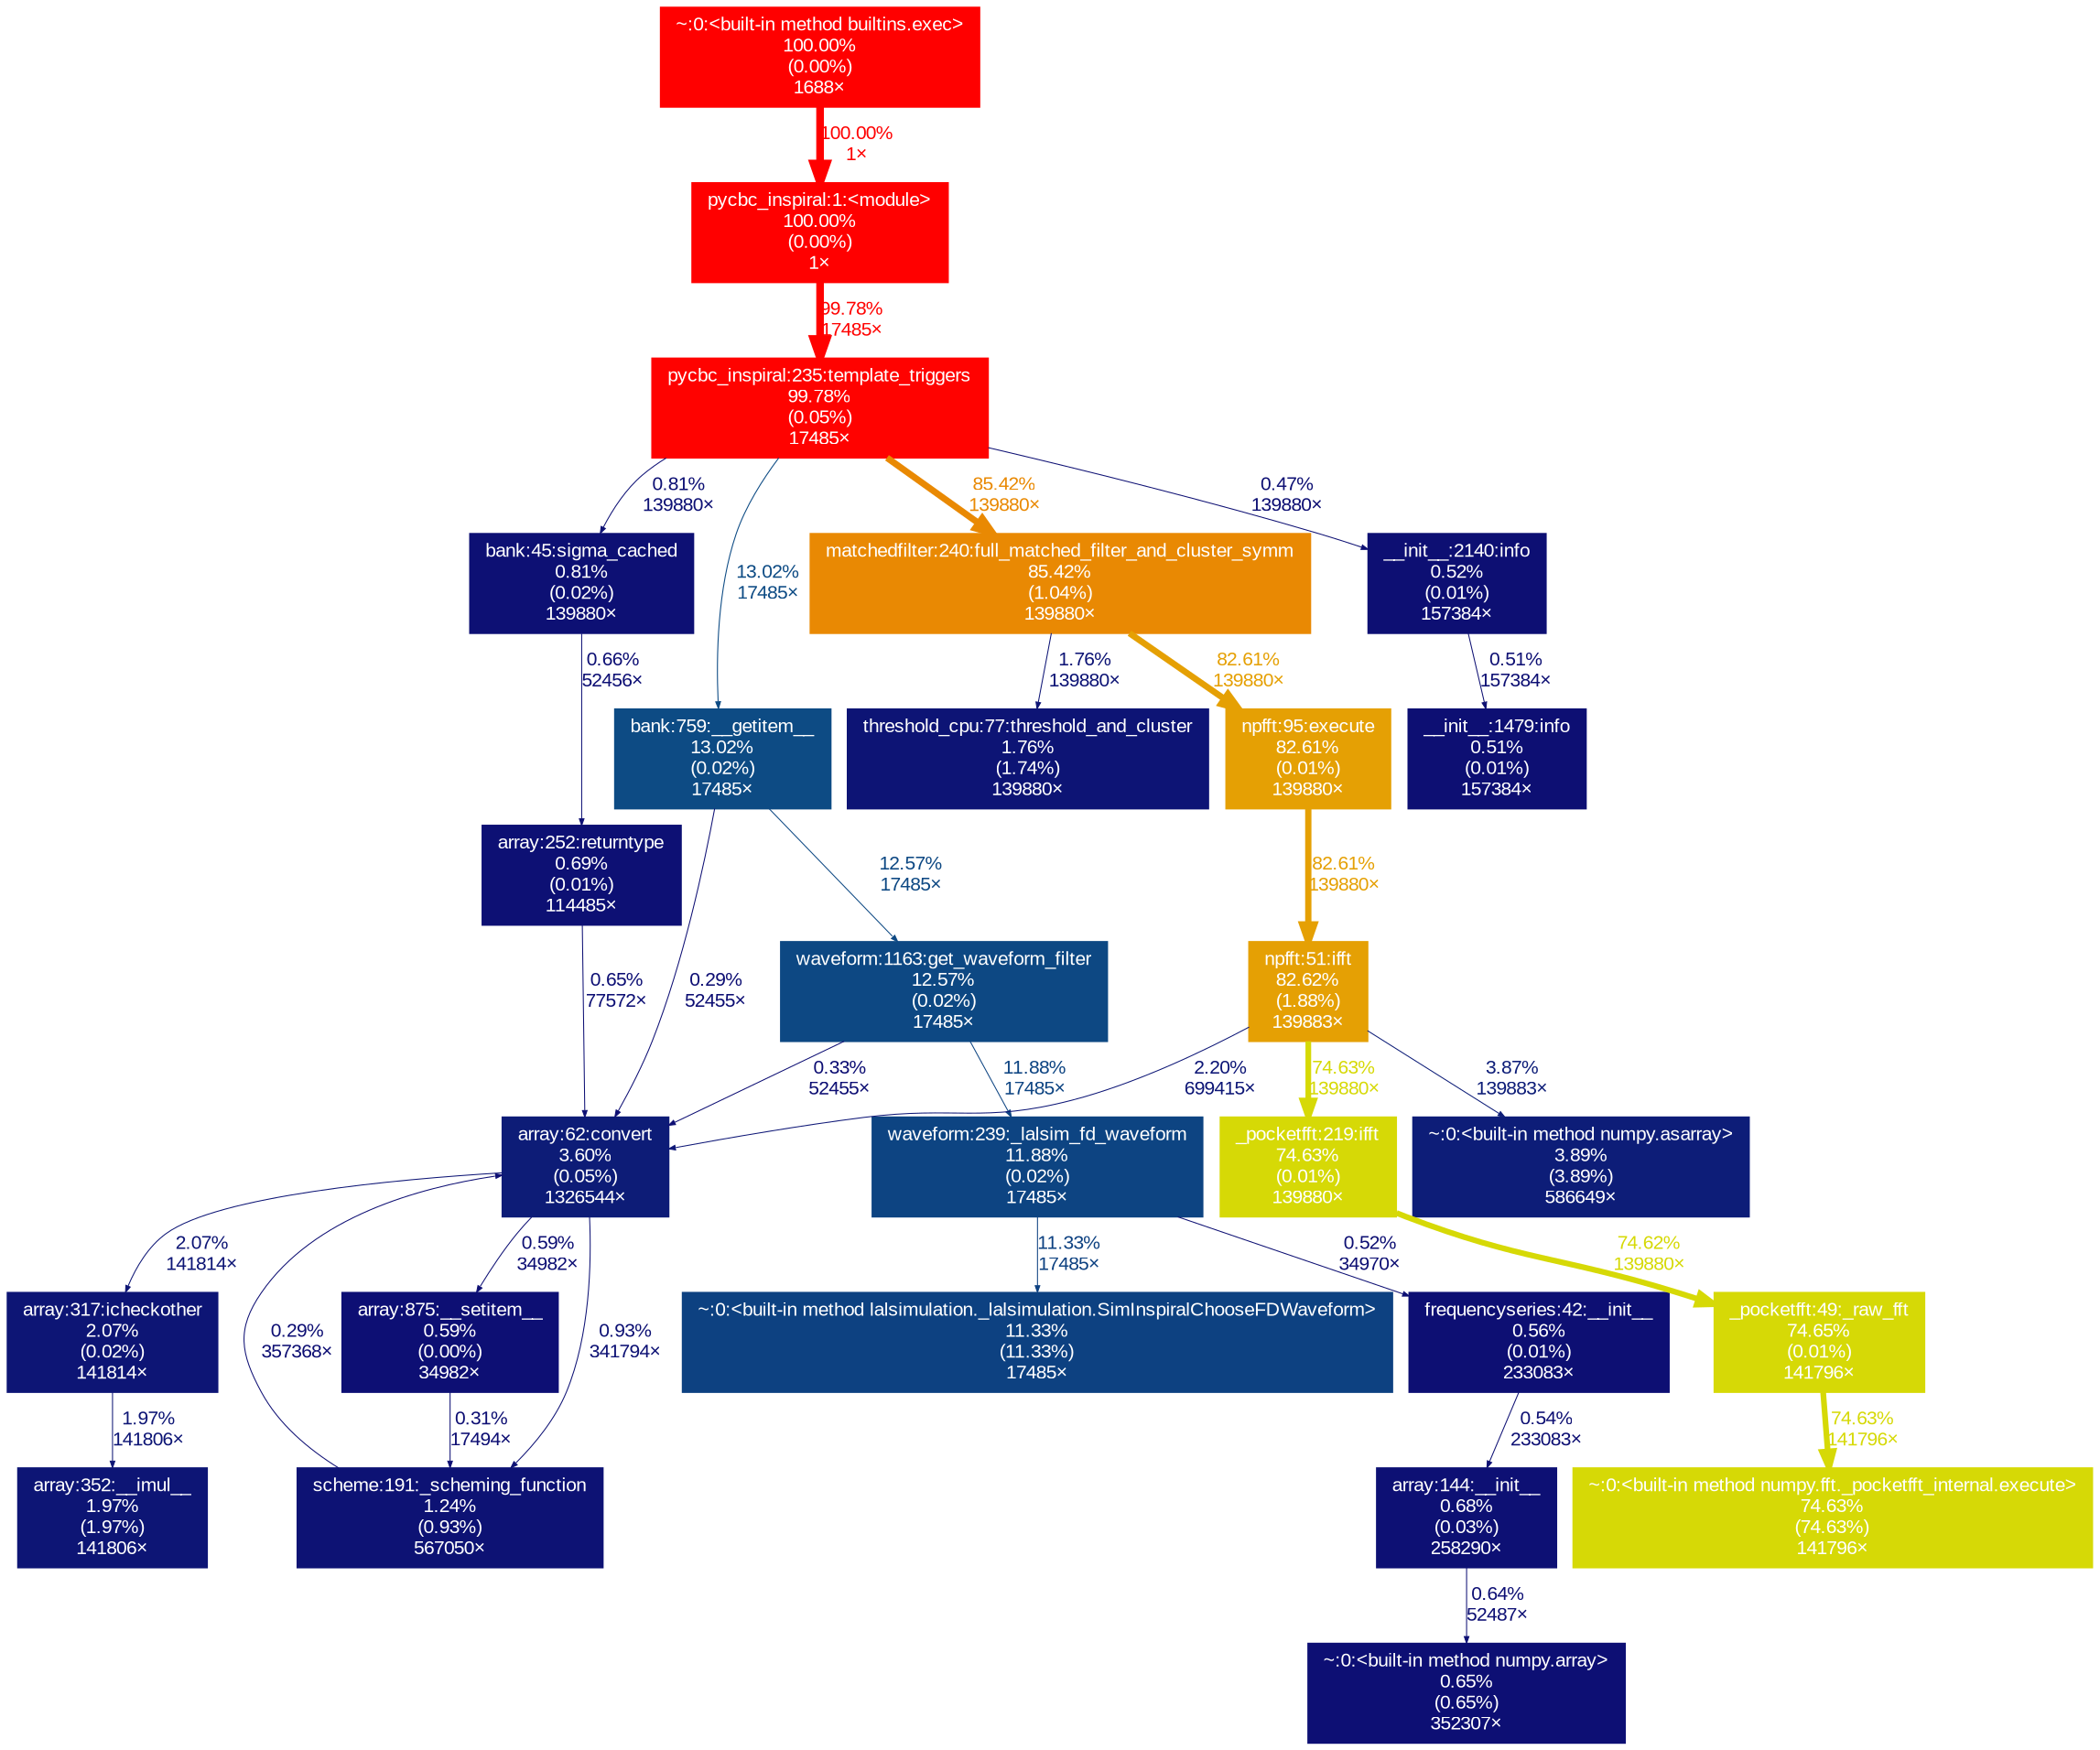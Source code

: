 digraph {
	graph [fontname=Arial, nodesep=0.125, ranksep=0.25];
	node [fontcolor=white, fontname=Arial, height=0, shape=box, style=filled, width=0];
	edge [fontname=Arial];
	372 [color="#ff0000", fontcolor="#ffffff", fontsize="10.00", label="pycbc_inspiral:1:<module>\n100.00%\n(0.00%)\n1×", tooltip="/work/pi_ccapano_umassd_edu/nperla_umassd_edu/envs/pycbc/bin/pycbc_inspiral"];
	372 -> 2563 [arrowsize="1.00", color="#ff0200", fontcolor="#ff0200", fontsize="10.00", label="99.78%\n17485×", labeldistance="3.99", penwidth="3.99"];
	1461 [color="#0d0f74", fontcolor="#ffffff", fontsize="10.00", label="~:0:<built-in method numpy.array>\n0.65%\n(0.65%)\n352307×", tooltip="~"];
	1471 [color="#ff0000", fontcolor="#ffffff", fontsize="10.00", label="~:0:<built-in method builtins.exec>\n100.00%\n(0.00%)\n1688×", tooltip="~"];
	1471 -> 372 [arrowsize="1.00", color="#ff0000", fontcolor="#ff0000", fontsize="10.00", label="100.00%\n1×", labeldistance="4.00", penwidth="4.00"];
	1893 [color="#0d1274", fontcolor="#ffffff", fontsize="10.00", label="scheme:191:_scheming_function\n1.24%\n(0.93%)\n567050×", tooltip="/work/pi_ccapano_umassd_edu/nperla_umassd_edu/envs/pycbc/lib/python3.11/site-packages/pycbc/scheme.py"];
	1893 -> 3613 [arrowsize="0.35", color="#0d0e73", fontcolor="#0d0e73", fontsize="10.00", label="0.29%\n357368×", labeldistance="0.50", penwidth="0.50"];
	2155 [color="#0d1074", fontcolor="#ffffff", fontsize="10.00", label="array:144:__init__\n0.68%\n(0.03%)\n258290×", tooltip="/work/pi_ccapano_umassd_edu/nperla_umassd_edu/envs/pycbc/lib/python3.11/site-packages/pycbc/types/array.py"];
	2155 -> 1461 [arrowsize="0.35", color="#0d0f74", fontcolor="#0d0f74", fontsize="10.00", label="0.64%\n52487×", labeldistance="0.50", penwidth="0.50"];
	2180 [color="#0d1074", fontcolor="#ffffff", fontsize="10.00", label="bank:45:sigma_cached\n0.81%\n(0.02%)\n139880×", tooltip="/work/pi_ccapano_umassd_edu/nperla_umassd_edu/envs/pycbc/lib/python3.11/site-packages/pycbc/waveform/bank.py"];
	2180 -> 7517 [arrowsize="0.35", color="#0d0f74", fontcolor="#0d0f74", fontsize="10.00", label="0.66%\n52456×", labeldistance="0.50", penwidth="0.50"];
	2181 [color="#0d4b84", fontcolor="#ffffff", fontsize="10.00", label="bank:759:__getitem__\n13.02%\n(0.02%)\n17485×", tooltip="/work/pi_ccapano_umassd_edu/nperla_umassd_edu/envs/pycbc/lib/python3.11/site-packages/pycbc/waveform/bank.py"];
	2181 -> 2605 [arrowsize="0.35", color="#0d4883", fontcolor="#0d4883", fontsize="10.00", label="12.57%\n17485×", labeldistance="0.50", penwidth="0.50"];
	2181 -> 3613 [arrowsize="0.35", color="#0d0e73", fontcolor="#0d0e73", fontsize="10.00", label="0.29%\n52455×", labeldistance="0.50", penwidth="0.50"];
	2258 [color="#0d0f74", fontcolor="#ffffff", fontsize="10.00", label="array:875:__setitem__\n0.59%\n(0.00%)\n34982×", tooltip="/work/pi_ccapano_umassd_edu/nperla_umassd_edu/envs/pycbc/lib/python3.11/site-packages/pycbc/types/array.py"];
	2258 -> 1893 [arrowsize="0.35", color="#0d0e73", fontcolor="#0d0e73", fontsize="10.00", label="0.31%\n17494×", labeldistance="0.50", penwidth="0.50"];
	2259 [color="#0d1575", fontcolor="#ffffff", fontsize="10.00", label="array:317:icheckother\n2.07%\n(0.02%)\n141814×", tooltip="/work/pi_ccapano_umassd_edu/nperla_umassd_edu/envs/pycbc/lib/python3.11/site-packages/pycbc/types/array.py"];
	2259 -> 7548 [arrowsize="0.35", color="#0d1575", fontcolor="#0d1575", fontsize="10.00", label="1.97%\n141806×", labeldistance="0.50", penwidth="0.50"];
	2271 [color="#0d0f73", fontcolor="#ffffff", fontsize="10.00", label="frequencyseries:42:__init__\n0.56%\n(0.01%)\n233083×", tooltip="/work/pi_ccapano_umassd_edu/nperla_umassd_edu/envs/pycbc/lib/python3.11/site-packages/pycbc/types/frequencyseries.py"];
	2271 -> 2155 [arrowsize="0.35", color="#0d0f73", fontcolor="#0d0f73", fontsize="10.00", label="0.54%\n233083×", labeldistance="0.50", penwidth="0.50"];
	2563 [color="#ff0200", fontcolor="#ffffff", fontsize="10.00", label="pycbc_inspiral:235:template_triggers\n99.78%\n(0.05%)\n17485×", tooltip="/work/pi_ccapano_umassd_edu/nperla_umassd_edu/envs/pycbc/bin/pycbc_inspiral"];
	2563 -> 2180 [arrowsize="0.35", color="#0d1074", fontcolor="#0d1074", fontsize="10.00", label="0.81%\n139880×", labeldistance="0.50", penwidth="0.50"];
	2563 -> 2181 [arrowsize="0.36", color="#0d4b84", fontcolor="#0d4b84", fontsize="10.00", label="13.02%\n17485×", labeldistance="0.52", penwidth="0.52"];
	2563 -> 2582 [arrowsize="0.92", color="#e98903", fontcolor="#e98903", fontsize="10.00", label="85.42%\n139880×", labeldistance="3.42", penwidth="3.42"];
	2563 -> 2679 [arrowsize="0.35", color="#0d0f73", fontcolor="#0d0f73", fontsize="10.00", label="0.47%\n139880×", labeldistance="0.50", penwidth="0.50"];
	2573 [color="#d6d906", fontcolor="#ffffff", fontsize="10.00", label="_pocketfft:49:_raw_fft\n74.65%\n(0.01%)\n141796×", tooltip="/work/pi_ccapano_umassd_edu/nperla_umassd_edu/envs/pycbc/lib/python3.11/site-packages/numpy/fft/_pocketfft.py"];
	2573 -> 7735 [arrowsize="0.86", color="#d6d906", fontcolor="#d6d906", fontsize="10.00", label="74.63%\n141796×", labeldistance="2.99", penwidth="2.99"];
	2582 [color="#e98903", fontcolor="#ffffff", fontsize="10.00", label="matchedfilter:240:full_matched_filter_and_cluster_symm\n85.42%\n(1.04%)\n139880×", tooltip="/work/pi_ccapano_umassd_edu/nperla_umassd_edu/envs/pycbc/lib/python3.11/site-packages/pycbc/filter/matchedfilter.py"];
	2582 -> 3673 [arrowsize="0.91", color="#e5a004", fontcolor="#e5a004", fontsize="10.00", label="82.61%\n139880×", labeldistance="3.30", penwidth="3.30"];
	2582 -> 4015 [arrowsize="0.35", color="#0d1475", fontcolor="#0d1475", fontsize="10.00", label="1.76%\n139880×", labeldistance="0.50", penwidth="0.50"];
	2583 [color="#e5a004", fontcolor="#ffffff", fontsize="10.00", label="npfft:51:ifft\n82.62%\n(1.88%)\n139883×", tooltip="/work/pi_ccapano_umassd_edu/nperla_umassd_edu/envs/pycbc/lib/python3.11/site-packages/pycbc/fft/npfft.py"];
	2583 -> 3587 [arrowsize="0.86", color="#d6d906", fontcolor="#d6d906", fontsize="10.00", label="74.63%\n139880×", labeldistance="2.99", penwidth="2.99"];
	2583 -> 3613 [arrowsize="0.35", color="#0d1676", fontcolor="#0d1676", fontsize="10.00", label="2.20%\n699415×", labeldistance="0.50", penwidth="0.50"];
	2583 -> 8132 [arrowsize="0.35", color="#0d1d78", fontcolor="#0d1d78", fontsize="10.00", label="3.87%\n139883×", labeldistance="0.50", penwidth="0.50"];
	2605 [color="#0d4883", fontcolor="#ffffff", fontsize="10.00", label="waveform:1163:get_waveform_filter\n12.57%\n(0.02%)\n17485×", tooltip="/work/pi_ccapano_umassd_edu/nperla_umassd_edu/envs/pycbc/lib/python3.11/site-packages/pycbc/waveform/waveform.py"];
	2605 -> 3613 [arrowsize="0.35", color="#0d0e73", fontcolor="#0d0e73", fontsize="10.00", label="0.33%\n52455×", labeldistance="0.50", penwidth="0.50"];
	2605 -> 3634 [arrowsize="0.35", color="#0d4482", fontcolor="#0d4482", fontsize="10.00", label="11.88%\n17485×", labeldistance="0.50", penwidth="0.50"];
	2679 [color="#0d0f73", fontcolor="#ffffff", fontsize="10.00", label="__init__:2140:info\n0.52%\n(0.01%)\n157384×", tooltip="/work/pi_ccapano_umassd_edu/nperla_umassd_edu/envs/pycbc/lib/python3.11/logging/__init__.py"];
	2679 -> 3518 [arrowsize="0.35", color="#0d0f73", fontcolor="#0d0f73", fontsize="10.00", label="0.51%\n157384×", labeldistance="0.50", penwidth="0.50"];
	3518 [color="#0d0f73", fontcolor="#ffffff", fontsize="10.00", label="__init__:1479:info\n0.51%\n(0.01%)\n157384×", tooltip="/work/pi_ccapano_umassd_edu/nperla_umassd_edu/envs/pycbc/lib/python3.11/logging/__init__.py"];
	3587 [color="#d6d906", fontcolor="#ffffff", fontsize="10.00", label="_pocketfft:219:ifft\n74.63%\n(0.01%)\n139880×", tooltip="/work/pi_ccapano_umassd_edu/nperla_umassd_edu/envs/pycbc/lib/python3.11/site-packages/numpy/fft/_pocketfft.py"];
	3587 -> 2573 [arrowsize="0.86", color="#d6d906", fontcolor="#d6d906", fontsize="10.00", label="74.62%\n139880×", labeldistance="2.98", penwidth="2.98"];
	3613 [color="#0d1c77", fontcolor="#ffffff", fontsize="10.00", label="array:62:convert\n3.60%\n(0.05%)\n1326544×", tooltip="/work/pi_ccapano_umassd_edu/nperla_umassd_edu/envs/pycbc/lib/python3.11/site-packages/pycbc/types/array.py"];
	3613 -> 1893 [arrowsize="0.35", color="#0d1174", fontcolor="#0d1174", fontsize="10.00", label="0.93%\n341794×", labeldistance="0.50", penwidth="0.50"];
	3613 -> 2258 [arrowsize="0.35", color="#0d0f74", fontcolor="#0d0f74", fontsize="10.00", label="0.59%\n34982×", labeldistance="0.50", penwidth="0.50"];
	3613 -> 2259 [arrowsize="0.35", color="#0d1575", fontcolor="#0d1575", fontsize="10.00", label="2.07%\n141814×", labeldistance="0.50", penwidth="0.50"];
	3634 [color="#0d4482", fontcolor="#ffffff", fontsize="10.00", label="waveform:239:_lalsim_fd_waveform\n11.88%\n(0.02%)\n17485×", tooltip="/work/pi_ccapano_umassd_edu/nperla_umassd_edu/envs/pycbc/lib/python3.11/site-packages/pycbc/waveform/waveform.py"];
	3634 -> 2271 [arrowsize="0.35", color="#0d0f73", fontcolor="#0d0f73", fontsize="10.00", label="0.52%\n34970×", labeldistance="0.50", penwidth="0.50"];
	3634 -> 5208 [arrowsize="0.35", color="#0d4181", fontcolor="#0d4181", fontsize="10.00", label="11.33%\n17485×", labeldistance="0.50", penwidth="0.50"];
	3673 [color="#e5a004", fontcolor="#ffffff", fontsize="10.00", label="npfft:95:execute\n82.61%\n(0.01%)\n139880×", tooltip="/work/pi_ccapano_umassd_edu/nperla_umassd_edu/envs/pycbc/lib/python3.11/site-packages/pycbc/fft/npfft.py"];
	3673 -> 2583 [arrowsize="0.91", color="#e5a004", fontcolor="#e5a004", fontsize="10.00", label="82.61%\n139880×", labeldistance="3.30", penwidth="3.30"];
	4015 [color="#0d1475", fontcolor="#ffffff", fontsize="10.00", label="threshold_cpu:77:threshold_and_cluster\n1.76%\n(1.74%)\n139880×", tooltip="/work/pi_ccapano_umassd_edu/nperla_umassd_edu/envs/pycbc/lib/python3.11/site-packages/pycbc/events/threshold_cpu.py"];
	5208 [color="#0d4181", fontcolor="#ffffff", fontsize="10.00", label="~:0:<built-in method lalsimulation._lalsimulation.SimInspiralChooseFDWaveform>\n11.33%\n(11.33%)\n17485×", tooltip="~"];
	7517 [color="#0d1074", fontcolor="#ffffff", fontsize="10.00", label="array:252:returntype\n0.69%\n(0.01%)\n114485×", tooltip="/work/pi_ccapano_umassd_edu/nperla_umassd_edu/envs/pycbc/lib/python3.11/site-packages/pycbc/types/array.py"];
	7517 -> 3613 [arrowsize="0.35", color="#0d0f74", fontcolor="#0d0f74", fontsize="10.00", label="0.65%\n77572×", labeldistance="0.50", penwidth="0.50"];
	7548 [color="#0d1575", fontcolor="#ffffff", fontsize="10.00", label="array:352:__imul__\n1.97%\n(1.97%)\n141806×", tooltip="/work/pi_ccapano_umassd_edu/nperla_umassd_edu/envs/pycbc/lib/python3.11/site-packages/pycbc/types/array.py"];
	7735 [color="#d6d906", fontcolor="#ffffff", fontsize="10.00", label="~:0:<built-in method numpy.fft._pocketfft_internal.execute>\n74.63%\n(74.63%)\n141796×", tooltip="~"];
	8132 [color="#0d1d78", fontcolor="#ffffff", fontsize="10.00", label="~:0:<built-in method numpy.asarray>\n3.89%\n(3.89%)\n586649×", tooltip="~"];
}
